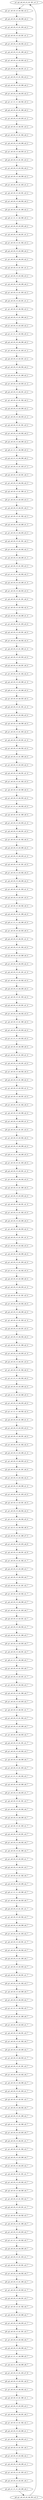 digraph Test{
p1_q2_o0_t0_r3_A1_B1_n1_2 -> p2_q1_o0_t0_r3_A3_B2_n3_2 -> p0_q2_o0_t0_r3_A4_B0_n4_2 -> p1_q1_o0_t0_r3_A1_B3_n2_2 -> p2_q2_o0_t0_r3_A3_B1_n1_2 -> p0_q1_o0_t0_r3_A4_B2_n3_2 -> p1_q2_o0_t0_r3_A1_B0_n4_2 -> p2_q1_o0_t0_r3_A3_B3_n2_2 -> p0_q2_o0_t0_r3_A4_B1_n1_2 -> p1_q1_o0_t0_r3_A1_B2_n3_2 -> p2_q2_o0_t0_r3_A3_B0_n4_2 -> p0_q1_o0_t0_r3_A4_B3_n2_2 -> p2_q1_o1_t1_r1_A4_B2_n5_2 -> p0_q2_o0_t0_r0_A1_B0_n0_2 -> p1_q1_o0_t0_r3_A3_B3_n1_2 -> p2_q2_o0_t0_r3_A4_B1_n3_2 -> p0_q1_o0_t0_r3_A1_B2_n4_2 -> p1_q2_o0_t0_r3_A3_B0_n2_2 -> p2_q1_o0_t0_r3_A4_B3_n1_2 -> p0_q2_o0_t0_r3_A1_B1_n3_2 -> p1_q1_o0_t0_r3_A3_B2_n4_2 -> p2_q2_o0_t0_r3_A4_B0_n2_2 -> p0_q1_o0_t0_r3_A1_B3_n1_2 -> p1_q2_o0_t0_r3_A3_B1_n3_2 -> p2_q1_o0_t0_r3_A4_B2_n4_2 -> p0_q2_o0_t0_r3_A1_B0_n2_2 -> p2_q0_o1_t1_r1_A2_B0_n5_2 -> p0_q1_o0_t0_r0_A3_B3_n0_2 -> p1_q2_o0_t0_r3_A4_B1_n1_2 -> p2_q1_o0_t0_r3_A1_B2_n3_2 -> p0_q2_o0_t0_r3_A3_B0_n4_2 -> p1_q1_o0_t0_r3_A4_B3_n2_2 -> p2_q2_o0_t0_r3_A1_B1_n1_2 -> p0_q1_o0_t0_r3_A3_B2_n3_2 -> p1_q2_o0_t0_r3_A4_B0_n4_2 -> p2_q1_o0_t0_r3_A1_B3_n2_2 -> p0_q2_o0_t0_r3_A3_B1_n1_2 -> p1_q1_o0_t0_r3_A4_B2_n3_2 -> p2_q2_o0_t0_r3_A1_B0_n4_2 -> p0_q1_o0_t0_r3_A3_B3_n2_2 -> p2_q1_o1_t1_r1_A3_B2_n5_2 -> p0_q2_o0_t0_r0_A4_B0_n0_2 -> p1_q1_o0_t0_r3_A1_B3_n1_2 -> p2_q2_o0_t0_r3_A3_B1_n3_2 -> p0_q1_o0_t0_r3_A4_B2_n4_2 -> p1_q2_o0_t0_r3_A1_B0_n2_2 -> p2_q1_o0_t0_r3_A3_B3_n1_2 -> p0_q2_o0_t0_r3_A4_B1_n3_2 -> p1_q1_o0_t0_r3_A1_B2_n4_2 -> p2_q2_o0_t0_r3_A3_B0_n2_2 -> p0_q1_o0_t0_r3_A4_B3_n1_2 -> p1_q2_o0_t0_r3_A1_B1_n3_2 -> p2_q1_o0_t0_r3_A3_B2_n4_2 -> p0_q2_o0_t0_r3_A4_B0_n2_2 -> p2_q0_o1_t1_r1_A4_B0_n5_2 -> p3_q2_o2_t1_r2_A4_B0_n6_2 -> p2_q1_o0_t0_r3_A1_B3_n7_3 -> p0_q2_o0_t0_r3_A3_B1_n4_3 -> p1_q1_o0_t0_r3_A4_B2_n2_3 -> p2_q2_o0_t0_r3_A1_B0_n1_3 -> p0_q1_o0_t0_r3_A3_B3_n3_3 -> p1_q2_o0_t0_r3_A4_B1_n4_3 -> p2_q1_o0_t0_r3_A1_B2_n2_3 -> p0_q2_o0_t0_r3_A3_B0_n1_3 -> p1_q1_o0_t0_r3_A4_B3_n3_3 -> p2_q2_o0_t0_r3_A1_B1_n4_3 -> p0_q1_o0_t0_r3_A3_B2_n2_3 -> p1_q2_o0_t0_r3_A4_B0_n1_3 -> p2_q1_o0_t0_r3_A1_B3_n3_3 -> p3_q1_o1_t1_r1_A2_B2_n2_3 -> p2_q2_o0_t0_r0_A3_B0_n1_4 -> p0_q1_o0_t0_r3_A4_B3_n3_4 -> p1_q2_o0_t0_r3_A1_B1_n4_4 -> p2_q1_o0_t0_r3_A3_B2_n2_4 -> p0_q2_o0_t0_r3_A4_B0_n1_4 -> p1_q1_o0_t0_r3_A1_B3_n3_4 -> p2_q2_o0_t0_r3_A3_B1_n4_4 -> p0_q1_o0_t0_r3_A4_B2_n2_4 -> p1_q2_o0_t0_r3_A1_B0_n1_4 -> p2_q1_o0_t0_r3_A3_B3_n3_4 -> p0_q2_o0_t0_r3_A4_B1_n4_4 -> p1_q1_o0_t0_r3_A1_B2_n2_4 -> p2_q2_o0_t0_r3_A3_B0_n1_4 -> p3_q0_o1_t1_r1_A3_B0_n5_4 -> p2_q1_o0_t0_r0_A4_B3_n0_4 -> p0_q2_o0_t0_r3_A1_B1_n1_4 -> p1_q1_o0_t0_r3_A3_B2_n3_4 -> p2_q2_o0_t0_r3_A4_B0_n4_4 -> p0_q1_o0_t0_r3_A1_B3_n2_4 -> p1_q2_o0_t0_r3_A3_B1_n1_4 -> p2_q1_o0_t0_r3_A4_B2_n3_4 -> p0_q2_o0_t0_r3_A1_B0_n4_4 -> p1_q1_o0_t0_r3_A3_B3_n2_4 -> p2_q2_o0_t0_r3_A4_B1_n1_4 -> p0_q1_o0_t0_r3_A1_B2_n3_4 -> p1_q2_o0_t0_r3_A3_B0_n4_4 -> p2_q1_o0_t0_r3_A4_B3_n2_4 -> p3_q1_o1_t1_r1_A4_B2_n5_4 -> p2_q2_o0_t0_r0_A1_B0_n0_4 -> p0_q1_o0_t0_r3_A3_B3_n1_4 -> p1_q2_o0_t0_r3_A4_B1_n3_4 -> p2_q1_o0_t0_r3_A1_B2_n4_4 -> p0_q2_o0_t0_r3_A3_B0_n2_4 -> p1_q1_o0_t0_r3_A4_B3_n1_4 -> p2_q2_o0_t0_r3_A1_B1_n3_4 -> p0_q1_o0_t0_r3_A3_B2_n4_4 -> p1_q2_o0_t0_r3_A4_B0_n2_4 -> p2_q1_o0_t0_r3_A1_B3_n1_4 -> p0_q2_o0_t0_r3_A3_B1_n3_4 -> p1_q1_o0_t0_r3_A4_B2_n4_4 -> p2_q2_o0_t0_r3_A1_B0_n2_4 -> p3_q0_o1_t1_r1_A2_B0_n5_4 -> p2_q1_o0_t0_r0_A3_B3_n0_4 -> p0_q2_o0_t0_r3_A4_B1_n1_4 -> p1_q1_o0_t0_r3_A1_B2_n3_4 -> p2_q2_o0_t0_r3_A3_B0_n4_4 -> p0_q1_o0_t0_r3_A4_B3_n2_4 -> p1_q2_o0_t0_r3_A1_B1_n1_4 -> p2_q1_o0_t0_r3_A3_B2_n3_4 -> p0_q2_o0_t0_r3_A4_B0_n4_4 -> p1_q1_o0_t0_r3_A1_B3_n2_4 -> p2_q2_o0_t0_r3_A3_B1_n1_4 -> p0_q1_o0_t0_r3_A4_B2_n3_4 -> p1_q2_o0_t0_r3_A1_B0_n4_4 -> p2_q1_o0_t0_r3_A3_B3_n2_4 -> p3_q1_o1_t1_r1_A3_B2_n5_4 -> p2_q2_o0_t0_r0_A4_B0_n0_4 -> p0_q1_o0_t0_r3_A1_B3_n1_4 -> p1_q2_o0_t0_r3_A3_B1_n3_4 -> p2_q1_o0_t0_r3_A4_B2_n4_4 -> p0_q2_o0_t0_r3_A1_B0_n2_4 -> p1_q1_o0_t0_r3_A3_B3_n1_4 -> p2_q2_o0_t0_r3_A4_B1_n3_4 -> p0_q1_o0_t0_r3_A1_B2_n4_4 -> p1_q2_o0_t0_r3_A3_B0_n2_4 -> p2_q1_o0_t0_r3_A4_B3_n1_4 -> p0_q2_o0_t0_r3_A1_B1_n3_4 -> p1_q1_o0_t0_r3_A3_B2_n4_4 -> p2_q2_o0_t0_r3_A4_B0_n2_4 -> p3_q0_o1_t1_r1_A4_B0_n5_4 -> p2_q1_o0_t0_r0_A1_B3_n0_4 -> p0_q2_o0_t0_r3_A3_B1_n1_4 -> p1_q1_o0_t0_r3_A4_B2_n3_4 -> p2_q2_o0_t0_r3_A1_B0_n4_4 -> p0_q1_o0_t0_r3_A3_B3_n2_4 -> p1_q2_o0_t0_r3_A4_B1_n1_4 -> p2_q1_o0_t0_r3_A1_B2_n3_4 -> p0_q2_o0_t0_r3_A3_B0_n4_4 -> p1_q1_o0_t0_r3_A4_B3_n2_4 -> p2_q2_o0_t0_r3_A1_B1_n1_4 -> p0_q1_o0_t0_r3_A3_B2_n3_4 -> p1_q2_o0_t0_r3_A4_B0_n4_4 -> p2_q1_o0_t0_r3_A1_B3_n2_4 -> p3_q1_o1_t1_r1_A2_B2_n5_4 -> p2_q2_o0_t0_r0_A3_B0_n0_4 -> p0_q1_o0_t0_r3_A4_B3_n1_4 -> p1_q2_o0_t0_r3_A1_B1_n3_4 -> p2_q1_o0_t0_r3_A3_B2_n4_4 -> p0_q2_o0_t0_r3_A4_B0_n2_4 -> p1_q1_o0_t0_r3_A1_B3_n1_4 -> p2_q2_o0_t0_r3_A3_B1_n3_4 -> p0_q1_o0_t0_r3_A4_B2_n4_4 -> p1_q2_o0_t0_r3_A1_B0_n2_4 -> p2_q1_o0_t0_r3_A3_B3_n1_4 -> p0_q2_o0_t0_r3_A4_B1_n3_4 -> p1_q1_o0_t0_r3_A1_B2_n4_4 -> p1_q1_o1_t1_r1_A2_B2_n4_4 -> p2_q2_o0_t0_r0_A3_B0_n2_4 -> p3_q0_o1_t1_r0_A3_B0_n5_4 -> p2_q1_o0_t0_r3_A4_B3_n0_4 -> p3_q1_o1_t1_r1_A4_B2_n2_4 -> p2_q2_o0_t0_r0_A1_B0_n1_4 -> p0_q1_o0_t0_r3_A3_B3_n3_4 -> p1_q2_o0_t0_r3_A4_B1_n4_4 -> p2_q1_o0_t0_r3_A1_B2_n2_4 -> p0_q2_o0_t0_r3_A3_B0_n1_4 -> p1_q1_o0_t0_r3_A4_B3_n3_4 -> p2_q2_o0_t0_r3_A1_B1_n4_4 -> p0_q1_o0_t0_r3_A3_B2_n2_4 -> p1_q2_o0_t0_r3_A4_B0_n1_4 -> p2_q1_o0_t0_r3_A1_B3_n3_4 -> p0_q2_o0_t0_r3_A3_B1_n4_4 -> p1_q1_o0_t0_r3_A4_B2_n2_4 -> p1_q1_o1_t1_r1_A4_B2_n5_4 -> p1_q1_o2_t1_r2_A4_B2_n6_4 -> p2_q2_o0_t0_r3_A1_B0_n7_5 -> p0_q1_o0_t0_r3_A3_B3_n4_6 -> p1_q2_o0_t0_r3_A4_B1_n2_6 -> p2_q1_o0_t0_r3_A1_B2_n1_7 -> p0_q2_o0_t0_r3_A3_B0_n3_7 -> p1_q1_o0_t0_r3_A4_B3_n4_7 -> p2_q2_o0_t0_r3_A1_B1_n2_7 -> p0_q1_o0_t0_r3_A3_B2_n1_7 -> p1_q2_o0_t0_r3_A4_B0_n3_7 -> p2_q1_o0_t0_r3_A1_B3_n4_7 -> p0_q2_o0_t0_r3_A3_B1_n2_7 -> p1_q1_o0_t0_r3_A4_B2_n1_7 -> p2_q2_o0_t0_r3_A1_B0_n3_7 -> p0_q1_o0_t0_r3_A3_B3_n4_7 -> p1_q2_o0_t0_r3_A4_B1_n2_7 -> p1_q0_o1_t1_r1_A4_B0_n5_7 -> p2_q1_o0_t0_r0_A1_B3_n0_7 -> p0_q2_o0_t0_r3_A3_B1_n1_7 -> p1_q1_o0_t0_r3_A4_B2_n3_7 -> p2_q2_o0_t0_r3_A1_B0_n4_7 -> p0_q1_o0_t0_r3_A3_B3_n2_7 -> p1_q2_o0_t0_r3_A4_B1_n1_7 -> p2_q1_o0_t0_r3_A1_B2_n3_7 -> p0_q2_o0_t0_r3_A3_B0_n4_7 -> p1_q1_o0_t0_r3_A4_B3_n2_7 -> p2_q2_o0_t0_r3_A1_B1_n1_7 -> p0_q1_o0_t0_r3_A3_B2_n3_7 -> p1_q2_o0_t0_r3_A4_B0_n4_7 -> p2_q1_o0_t0_r3_A1_B3_n2_7 -> p3_q1_o1_t1_r1_A2_B2_n5_7 -> p2_q2_o0_t0_r0_A3_B0_n0_7 -> p0_q1_o0_t0_r3_A4_B3_n1_7 -> p1_q2_o0_t0_r3_A1_B1_n3_7 -> p2_q1_o0_t0_r3_A3_B2_n4_7 -> p0_q2_o0_t0_r3_A4_B0_n2_7 -> p1_q1_o0_t0_r3_A1_B3_n1_7 -> p2_q2_o0_t0_r3_A3_B1_n3_7 -> p0_q1_o0_t0_r3_A4_B2_n4_7 -> p1_q2_o0_t0_r3_A1_B0_n2_7 -> p2_q1_o0_t0_r3_A3_B3_n1_7 -> p0_q2_o0_t0_r3_A4_B1_n3_7 -> p1_q1_o0_t0_r3_A1_B2_n4_7 -> p2_q2_o0_t0_r3_A3_B0_n2_7 -> p3_q0_o1_t1_r1_A3_B0_n5_7 -> p2_q1_o0_t0_r0_A4_B3_n0_7 -> p0_q2_o0_t0_r3_A1_B1_n1_7 -> p1_q1_o0_t0_r3_A3_B2_n3_7 -> p2_q2_o0_t0_r3_A4_B0_n4_7 -> p0_q1_o0_t0_r3_A1_B3_n2_7 -> p1_q2_o0_t0_r3_A3_B1_n1_7 -> p2_q1_o0_t0_r3_A4_B2_n3_7 -> p0_q2_o0_t0_r3_A1_B0_n4_7 -> p1_q1_o0_t0_r3_A3_B3_n2_7 -> p2_q2_o0_t0_r3_A4_B1_n1_7 -> p0_q1_o0_t0_r3_A1_B2_n3_7 -> p1_q2_o0_t0_r3_A3_B0_n4_7 -> p2_q1_o0_t0_r3_A4_B3_n2_7 -> p3_q1_o1_t1_r1_A4_B2_n5_7 -> p2_q2_o0_t0_r0_A1_B0_n0_7 -> p0_q1_o0_t0_r3_A3_B3_n1_7 -> p1_q2_o0_t0_r3_A4_B1_n3_7 -> p2_q1_o0_t0_r3_A1_B2_n4_7 -> p0_q2_o0_t0_r3_A3_B0_n2_7 -> p1_q1_o0_t0_r3_A4_B3_n1_7 -> p2_q2_o0_t0_r3_A1_B1_n3_7 -> p0_q1_o0_t0_r3_A3_B2_n4_7 -> p1_q2_o0_t0_r3_A4_B0_n2_7 -> p2_q1_o0_t0_r3_A1_B3_n1_7 -> p0_q2_o0_t0_r3_A3_B1_n3_7 -> p1_q1_o0_t0_r3_A4_B2_n4_7 -> p2_q2_o0_t0_r3_A1_B0_n2_7 -> p3_q0_o1_t1_r1_A2_B0_n5_7 -> p2_q1_o0_t0_r0_A3_B3_n0_7 -> p0_q2_o0_t0_r3_A4_B1_n1_7 -> p1_q1_o0_t0_r3_A1_B2_n3_7 -> p2_q2_o0_t0_r3_A3_B0_n4_7 -> p0_q1_o0_t0_r3_A4_B3_n2_7 -> p1_q2_o0_t0_r3_A1_B1_n1_7 -> p2_q1_o0_t0_r3_A3_B2_n3_7 -> p0_q2_o0_t0_r3_A4_B0_n4_7 -> p1_q1_o0_t0_r3_A1_B3_n2_7 -> p2_q2_o0_t0_r3_A3_B1_n1_7 -> p0_q1_o0_t0_r3_A4_B2_n3_7 -> p1_q2_o0_t0_r3_A1_B0_n4_7 -> p2_q1_o0_t0_r3_A3_B3_n2_7 -> p3_q1_o1_t1_r1_A3_B2_n5_7 -> p2_q2_o0_t0_r0_A4_B0_n0_7 -> p0_q1_o0_t0_r3_A1_B3_n1_7 -> p1_q2_o0_t0_r3_A3_B1_n3_7 -> p2_q1_o0_t0_r3_A4_B2_n4_7 -> p0_q2_o0_t0_r3_A1_B0_n2_7 -> p1_q1_o0_t0_r3_A3_B3_n1_7 -> p2_q2_o0_t0_r3_A4_B1_n3_7 -> p0_q1_o0_t0_r3_A1_B2_n4_7 -> p1_q2_o0_t0_r3_A3_B0_n2_7 -> p2_q1_o0_t0_r3_A4_B3_n1_7 -> p0_q2_o0_t0_r3_A1_B1_n3_7 -> p1_q1_o0_t0_r3_A3_B2_n4_7 -> p2_q2_o0_t0_r3_A4_B0_n2_7 -> p3_q0_o1_t1_r1_A4_B0_n5_7 -> p1_q2_o2_t1_r2_A4_B0_n6_7 -> p2_q1_o0_t0_r3_A1_B3_n7_8 -> p0_q2_o0_t0_r3_A3_B1_n4_0 -> p1_q1_o0_t0_r3_A4_B2_n2_1 -> p2_q2_o0_t0_r3_A1_B0_n1_1 -> p0_q1_o0_t0_r3_A3_B3_n3_1 -> p1_q2_o0_t0_r3_A4_B1_n4_1 -> p2_q1_o0_t0_r3_A1_B2_n2_1 -> p0_q2_o0_t0_r3_A3_B0_n1_1 -> p1_q1_o0_t0_r3_A4_B3_n3_1 -> p2_q2_o0_t0_r3_A1_B1_n4_1 -> p0_q1_o0_t0_r3_A3_B2_n2_1 -> p1_q2_o0_t0_r3_A4_B0_n1_1 -> p2_q1_o0_t0_r3_A1_B3_n3_1 -> p0_q2_o0_t0_r3_A3_B1_n4_1 -> p2_q0_o1_t1_r1_A3_B0_n4_1 -> p0_q1_o0_t0_r0_A4_B3_n2_2 -> p1_q2_o0_t0_r3_A1_B1_n1_2;}